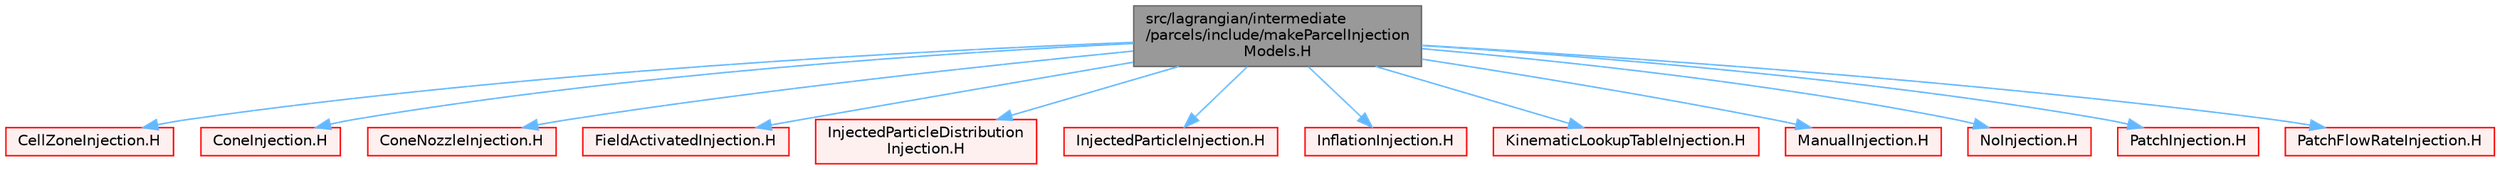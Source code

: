 digraph "src/lagrangian/intermediate/parcels/include/makeParcelInjectionModels.H"
{
 // LATEX_PDF_SIZE
  bgcolor="transparent";
  edge [fontname=Helvetica,fontsize=10,labelfontname=Helvetica,labelfontsize=10];
  node [fontname=Helvetica,fontsize=10,shape=box,height=0.2,width=0.4];
  Node1 [id="Node000001",label="src/lagrangian/intermediate\l/parcels/include/makeParcelInjection\lModels.H",height=0.2,width=0.4,color="gray40", fillcolor="grey60", style="filled", fontcolor="black",tooltip=" "];
  Node1 -> Node2 [id="edge1_Node000001_Node000002",color="steelblue1",style="solid",tooltip=" "];
  Node2 [id="Node000002",label="CellZoneInjection.H",height=0.2,width=0.4,color="red", fillcolor="#FFF0F0", style="filled",URL="$CellZoneInjection_8H.html",tooltip=" "];
  Node1 -> Node208 [id="edge2_Node000001_Node000208",color="steelblue1",style="solid",tooltip=" "];
  Node208 [id="Node000208",label="ConeInjection.H",height=0.2,width=0.4,color="red", fillcolor="#FFF0F0", style="filled",URL="$ConeInjection_8H.html",tooltip=" "];
  Node1 -> Node210 [id="edge3_Node000001_Node000210",color="steelblue1",style="solid",tooltip=" "];
  Node210 [id="Node000210",label="ConeNozzleInjection.H",height=0.2,width=0.4,color="red", fillcolor="#FFF0F0", style="filled",URL="$ConeNozzleInjection_8H.html",tooltip=" "];
  Node1 -> Node211 [id="edge4_Node000001_Node000211",color="steelblue1",style="solid",tooltip=" "];
  Node211 [id="Node000211",label="FieldActivatedInjection.H",height=0.2,width=0.4,color="red", fillcolor="#FFF0F0", style="filled",URL="$FieldActivatedInjection_8H.html",tooltip=" "];
  Node1 -> Node242 [id="edge5_Node000001_Node000242",color="steelblue1",style="solid",tooltip=" "];
  Node242 [id="Node000242",label="InjectedParticleDistribution\lInjection.H",height=0.2,width=0.4,color="red", fillcolor="#FFF0F0", style="filled",URL="$InjectedParticleDistributionInjection_8H.html",tooltip=" "];
  Node1 -> Node245 [id="edge6_Node000001_Node000245",color="steelblue1",style="solid",tooltip=" "];
  Node245 [id="Node000245",label="InjectedParticleInjection.H",height=0.2,width=0.4,color="red", fillcolor="#FFF0F0", style="filled",URL="$InjectedParticleInjection_8H.html",tooltip=" "];
  Node1 -> Node246 [id="edge7_Node000001_Node000246",color="steelblue1",style="solid",tooltip=" "];
  Node246 [id="Node000246",label="InflationInjection.H",height=0.2,width=0.4,color="red", fillcolor="#FFF0F0", style="filled",URL="$InflationInjection_8H.html",tooltip=" "];
  Node1 -> Node247 [id="edge8_Node000001_Node000247",color="steelblue1",style="solid",tooltip=" "];
  Node247 [id="Node000247",label="KinematicLookupTableInjection.H",height=0.2,width=0.4,color="red", fillcolor="#FFF0F0", style="filled",URL="$KinematicLookupTableInjection_8H.html",tooltip=" "];
  Node1 -> Node254 [id="edge9_Node000001_Node000254",color="steelblue1",style="solid",tooltip=" "];
  Node254 [id="Node000254",label="ManualInjection.H",height=0.2,width=0.4,color="red", fillcolor="#FFF0F0", style="filled",URL="$ManualInjection_8H.html",tooltip=" "];
  Node1 -> Node255 [id="edge10_Node000001_Node000255",color="steelblue1",style="solid",tooltip=" "];
  Node255 [id="Node000255",label="NoInjection.H",height=0.2,width=0.4,color="red", fillcolor="#FFF0F0", style="filled",URL="$NoInjection_8H.html",tooltip=" "];
  Node1 -> Node256 [id="edge11_Node000001_Node000256",color="steelblue1",style="solid",tooltip=" "];
  Node256 [id="Node000256",label="PatchInjection.H",height=0.2,width=0.4,color="red", fillcolor="#FFF0F0", style="filled",URL="$PatchInjection_8H.html",tooltip=" "];
  Node1 -> Node281 [id="edge12_Node000001_Node000281",color="steelblue1",style="solid",tooltip=" "];
  Node281 [id="Node000281",label="PatchFlowRateInjection.H",height=0.2,width=0.4,color="red", fillcolor="#FFF0F0", style="filled",URL="$PatchFlowRateInjection_8H.html",tooltip=" "];
}
